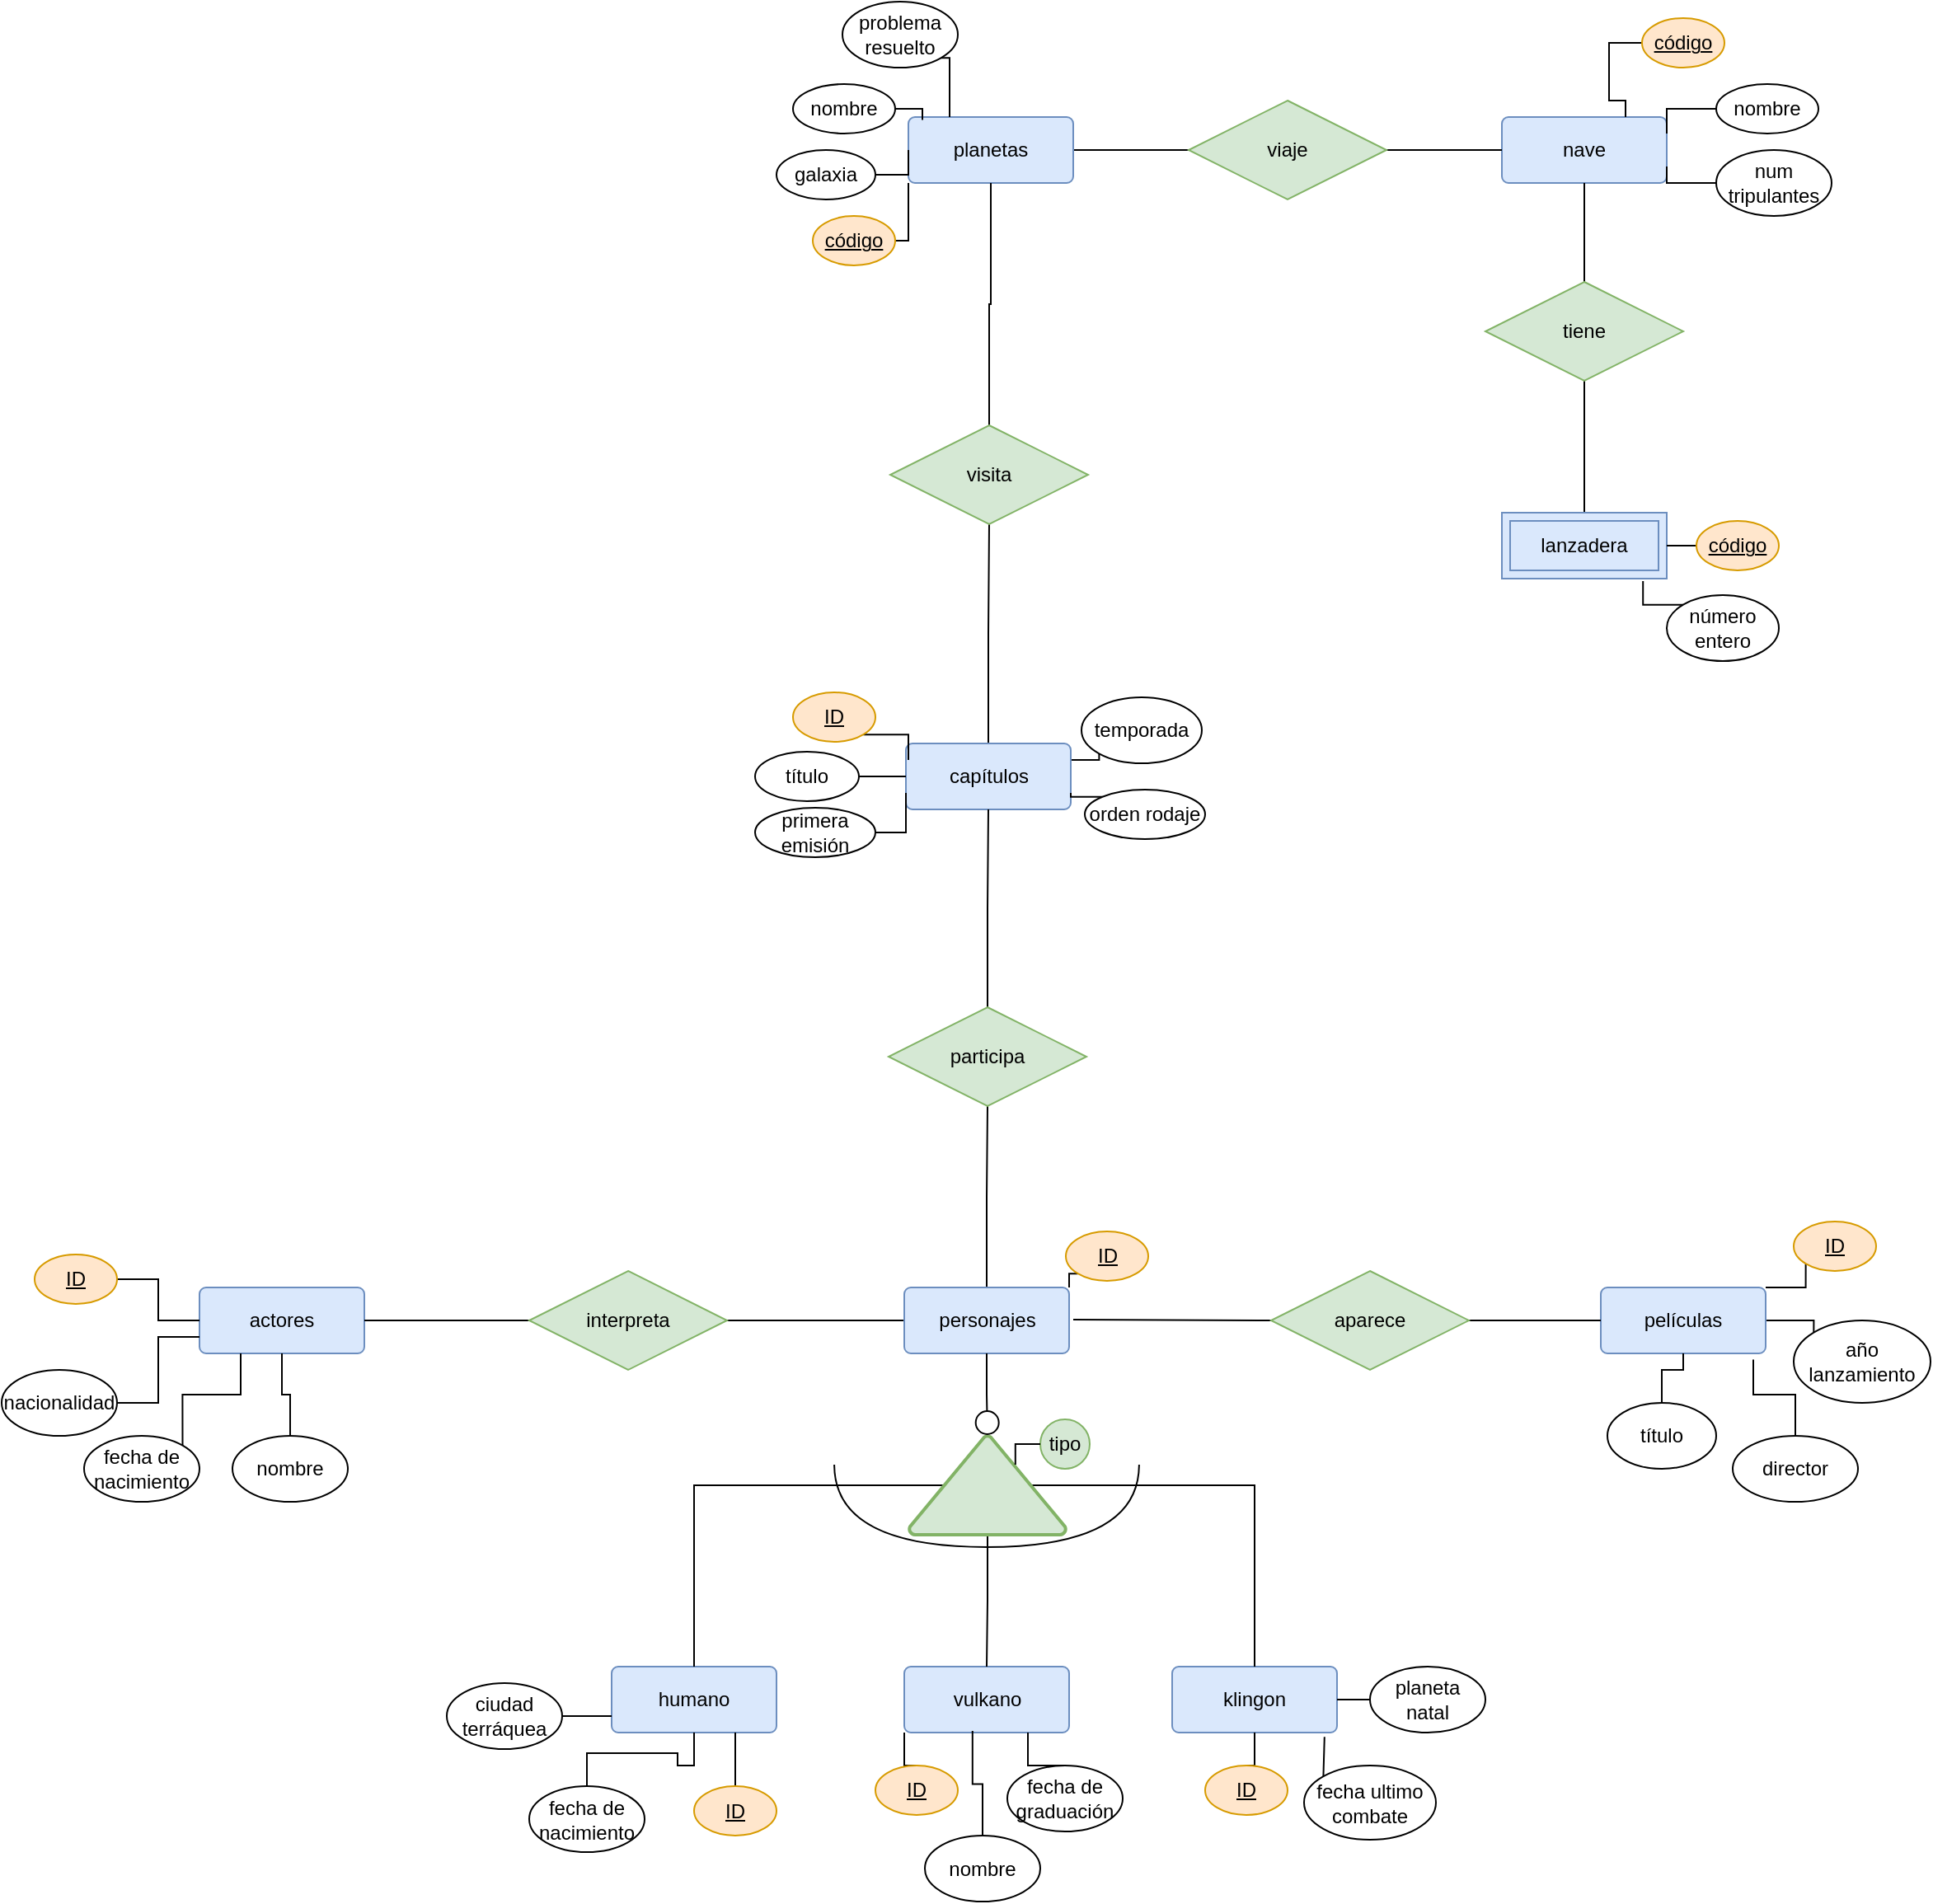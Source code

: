 <mxfile version="22.0.4" type="github">
  <diagram name="Página-1" id="jcxZJBVpxn200TFngyVI">
    <mxGraphModel dx="2577" dy="2061" grid="1" gridSize="10" guides="1" tooltips="1" connect="1" arrows="1" fold="1" page="1" pageScale="1" pageWidth="827" pageHeight="1169" math="0" shadow="0">
      <root>
        <mxCell id="0" />
        <mxCell id="1" parent="0" />
        <mxCell id="oYIXcsxwPsf1ZKh4rRwn-1" value="humano" style="rounded=1;arcSize=10;whiteSpace=wrap;html=1;align=center;fillColor=#dae8fc;strokeColor=#6c8ebf;" parent="1" vertex="1">
          <mxGeometry x="110" y="480" width="100" height="40" as="geometry" />
        </mxCell>
        <mxCell id="oYIXcsxwPsf1ZKh4rRwn-3" value="vulkano" style="rounded=1;arcSize=10;whiteSpace=wrap;html=1;align=center;fillColor=#dae8fc;strokeColor=#6c8ebf;" parent="1" vertex="1">
          <mxGeometry x="287.5" y="480" width="100" height="40" as="geometry" />
        </mxCell>
        <mxCell id="oYIXcsxwPsf1ZKh4rRwn-4" value="klingon" style="rounded=1;arcSize=10;whiteSpace=wrap;html=1;align=center;fillColor=#dae8fc;strokeColor=#6c8ebf;" parent="1" vertex="1">
          <mxGeometry x="450" y="480" width="100" height="40" as="geometry" />
        </mxCell>
        <mxCell id="w21d68cJpRMcP1cQmCNz-1" value="actores" style="rounded=1;arcSize=10;whiteSpace=wrap;html=1;align=center;fillColor=#dae8fc;strokeColor=#6c8ebf;" vertex="1" parent="1">
          <mxGeometry x="-140" y="250" width="100" height="40" as="geometry" />
        </mxCell>
        <mxCell id="w21d68cJpRMcP1cQmCNz-31" style="edgeStyle=orthogonalEdgeStyle;rounded=0;orthogonalLoop=1;jettySize=auto;html=1;exitX=0;exitY=0.5;exitDx=0;exitDy=0;entryX=1;entryY=0.5;entryDx=0;entryDy=0;endArrow=none;endFill=0;" edge="1" parent="1" source="w21d68cJpRMcP1cQmCNz-2" target="w21d68cJpRMcP1cQmCNz-17">
          <mxGeometry relative="1" as="geometry" />
        </mxCell>
        <mxCell id="w21d68cJpRMcP1cQmCNz-76" style="edgeStyle=orthogonalEdgeStyle;rounded=0;orthogonalLoop=1;jettySize=auto;html=1;exitX=0.5;exitY=0;exitDx=0;exitDy=0;entryX=0.5;entryY=1;entryDx=0;entryDy=0;endArrow=none;endFill=0;" edge="1" parent="1" source="w21d68cJpRMcP1cQmCNz-2" target="w21d68cJpRMcP1cQmCNz-19">
          <mxGeometry relative="1" as="geometry" />
        </mxCell>
        <mxCell id="w21d68cJpRMcP1cQmCNz-2" value="personajes" style="rounded=1;arcSize=10;whiteSpace=wrap;html=1;align=center;fillColor=#dae8fc;strokeColor=#6c8ebf;" vertex="1" parent="1">
          <mxGeometry x="287.5" y="250" width="100" height="40" as="geometry" />
        </mxCell>
        <mxCell id="w21d68cJpRMcP1cQmCNz-60" style="edgeStyle=orthogonalEdgeStyle;rounded=0;orthogonalLoop=1;jettySize=auto;html=1;exitX=1;exitY=0;exitDx=0;exitDy=0;entryX=0;entryY=1;entryDx=0;entryDy=0;endArrow=none;endFill=0;" edge="1" parent="1" source="w21d68cJpRMcP1cQmCNz-3" target="w21d68cJpRMcP1cQmCNz-56">
          <mxGeometry relative="1" as="geometry" />
        </mxCell>
        <mxCell id="w21d68cJpRMcP1cQmCNz-61" style="edgeStyle=orthogonalEdgeStyle;rounded=0;orthogonalLoop=1;jettySize=auto;html=1;exitX=1;exitY=0.5;exitDx=0;exitDy=0;entryX=0;entryY=0;entryDx=0;entryDy=0;endArrow=none;endFill=0;" edge="1" parent="1" source="w21d68cJpRMcP1cQmCNz-3" target="w21d68cJpRMcP1cQmCNz-57">
          <mxGeometry relative="1" as="geometry" />
        </mxCell>
        <mxCell id="w21d68cJpRMcP1cQmCNz-3" value="películas" style="rounded=1;arcSize=10;whiteSpace=wrap;html=1;align=center;fillColor=#dae8fc;strokeColor=#6c8ebf;" vertex="1" parent="1">
          <mxGeometry x="710" y="250" width="100" height="40" as="geometry" />
        </mxCell>
        <mxCell id="w21d68cJpRMcP1cQmCNz-74" style="edgeStyle=orthogonalEdgeStyle;rounded=0;orthogonalLoop=1;jettySize=auto;html=1;exitX=1;exitY=0.25;exitDx=0;exitDy=0;entryX=0;entryY=1;entryDx=0;entryDy=0;endArrow=none;endFill=0;" edge="1" parent="1" source="w21d68cJpRMcP1cQmCNz-4" target="w21d68cJpRMcP1cQmCNz-67">
          <mxGeometry relative="1" as="geometry" />
        </mxCell>
        <mxCell id="w21d68cJpRMcP1cQmCNz-87" style="edgeStyle=orthogonalEdgeStyle;rounded=0;orthogonalLoop=1;jettySize=auto;html=1;exitX=0.5;exitY=0;exitDx=0;exitDy=0;entryX=0.5;entryY=1;entryDx=0;entryDy=0;endArrow=none;endFill=0;" edge="1" parent="1" source="w21d68cJpRMcP1cQmCNz-4" target="w21d68cJpRMcP1cQmCNz-20">
          <mxGeometry relative="1" as="geometry" />
        </mxCell>
        <mxCell id="w21d68cJpRMcP1cQmCNz-4" value="capítulos" style="rounded=1;arcSize=10;whiteSpace=wrap;html=1;align=center;fillColor=#dae8fc;strokeColor=#6c8ebf;" vertex="1" parent="1">
          <mxGeometry x="288.5" y="-80" width="100" height="40" as="geometry" />
        </mxCell>
        <mxCell id="w21d68cJpRMcP1cQmCNz-96" style="edgeStyle=orthogonalEdgeStyle;rounded=0;orthogonalLoop=1;jettySize=auto;html=1;exitX=1;exitY=0.5;exitDx=0;exitDy=0;entryX=0;entryY=0.5;entryDx=0;entryDy=0;endArrow=none;endFill=0;" edge="1" parent="1" source="w21d68cJpRMcP1cQmCNz-5" target="w21d68cJpRMcP1cQmCNz-21">
          <mxGeometry relative="1" as="geometry" />
        </mxCell>
        <mxCell id="w21d68cJpRMcP1cQmCNz-5" value="planetas" style="rounded=1;arcSize=10;whiteSpace=wrap;html=1;align=center;fillColor=#dae8fc;strokeColor=#6c8ebf;" vertex="1" parent="1">
          <mxGeometry x="290" y="-460" width="100" height="40" as="geometry" />
        </mxCell>
        <mxCell id="w21d68cJpRMcP1cQmCNz-6" value="nave" style="rounded=1;arcSize=10;whiteSpace=wrap;html=1;align=center;fillColor=#dae8fc;strokeColor=#6c8ebf;" vertex="1" parent="1">
          <mxGeometry x="650" y="-460" width="100" height="40" as="geometry" />
        </mxCell>
        <mxCell id="w21d68cJpRMcP1cQmCNz-102" style="edgeStyle=orthogonalEdgeStyle;rounded=0;orthogonalLoop=1;jettySize=auto;html=1;exitX=0.5;exitY=0;exitDx=0;exitDy=0;entryX=0.5;entryY=1;entryDx=0;entryDy=0;endArrow=none;endFill=0;" edge="1" parent="1" source="w21d68cJpRMcP1cQmCNz-7" target="w21d68cJpRMcP1cQmCNz-22">
          <mxGeometry relative="1" as="geometry" />
        </mxCell>
        <mxCell id="w21d68cJpRMcP1cQmCNz-7" value="lanzadera" style="shape=ext;margin=3;double=1;whiteSpace=wrap;html=1;align=center;fillColor=#dae8fc;strokeColor=#6c8ebf;" vertex="1" parent="1">
          <mxGeometry x="650" y="-220" width="100" height="40" as="geometry" />
        </mxCell>
        <mxCell id="w21d68cJpRMcP1cQmCNz-10" style="edgeStyle=orthogonalEdgeStyle;rounded=0;orthogonalLoop=1;jettySize=auto;html=1;exitX=0.22;exitY=0.5;exitDx=0;exitDy=0;exitPerimeter=0;entryX=0.5;entryY=0;entryDx=0;entryDy=0;endArrow=none;endFill=0;" edge="1" parent="1" source="w21d68cJpRMcP1cQmCNz-8" target="oYIXcsxwPsf1ZKh4rRwn-1">
          <mxGeometry relative="1" as="geometry" />
        </mxCell>
        <mxCell id="w21d68cJpRMcP1cQmCNz-11" style="edgeStyle=orthogonalEdgeStyle;rounded=0;orthogonalLoop=1;jettySize=auto;html=1;exitX=0.78;exitY=0.5;exitDx=0;exitDy=0;exitPerimeter=0;entryX=0.5;entryY=0;entryDx=0;entryDy=0;endArrow=none;endFill=0;" edge="1" parent="1" source="w21d68cJpRMcP1cQmCNz-8" target="oYIXcsxwPsf1ZKh4rRwn-4">
          <mxGeometry relative="1" as="geometry" />
        </mxCell>
        <mxCell id="w21d68cJpRMcP1cQmCNz-12" style="edgeStyle=orthogonalEdgeStyle;rounded=0;orthogonalLoop=1;jettySize=auto;html=1;exitX=0.5;exitY=1;exitDx=0;exitDy=0;exitPerimeter=0;endArrow=none;endFill=0;" edge="1" parent="1" source="w21d68cJpRMcP1cQmCNz-8" target="oYIXcsxwPsf1ZKh4rRwn-3">
          <mxGeometry relative="1" as="geometry" />
        </mxCell>
        <mxCell id="w21d68cJpRMcP1cQmCNz-8" value="" style="strokeWidth=2;html=1;shape=mxgraph.flowchart.extract_or_measurement;whiteSpace=wrap;fillColor=#d5e8d4;strokeColor=#82b366;" vertex="1" parent="1">
          <mxGeometry x="290.5" y="340" width="95" height="60" as="geometry" />
        </mxCell>
        <mxCell id="w21d68cJpRMcP1cQmCNz-13" style="edgeStyle=orthogonalEdgeStyle;rounded=0;orthogonalLoop=1;jettySize=auto;html=1;exitX=0.5;exitY=1;exitDx=0;exitDy=0;entryX=0.5;entryY=0;entryDx=0;entryDy=0;entryPerimeter=0;endArrow=circle;endFill=0;" edge="1" parent="1" source="w21d68cJpRMcP1cQmCNz-2" target="w21d68cJpRMcP1cQmCNz-8">
          <mxGeometry relative="1" as="geometry" />
        </mxCell>
        <mxCell id="w21d68cJpRMcP1cQmCNz-14" value="tipo" style="ellipse;whiteSpace=wrap;html=1;aspect=fixed;fillColor=#d5e8d4;strokeColor=#82b366;" vertex="1" parent="1">
          <mxGeometry x="370" y="330" width="30" height="30" as="geometry" />
        </mxCell>
        <mxCell id="w21d68cJpRMcP1cQmCNz-15" style="edgeStyle=orthogonalEdgeStyle;rounded=0;orthogonalLoop=1;jettySize=auto;html=1;exitX=0;exitY=0.5;exitDx=0;exitDy=0;entryX=0.678;entryY=0.291;entryDx=0;entryDy=0;entryPerimeter=0;endArrow=none;endFill=0;" edge="1" parent="1" source="w21d68cJpRMcP1cQmCNz-14" target="w21d68cJpRMcP1cQmCNz-8">
          <mxGeometry relative="1" as="geometry" />
        </mxCell>
        <mxCell id="w21d68cJpRMcP1cQmCNz-16" value="" style="shape=requiredInterface;html=1;verticalLabelPosition=bottom;sketch=0;rotation=90;" vertex="1" parent="1">
          <mxGeometry x="312.5" y="290" width="50" height="184.89" as="geometry" />
        </mxCell>
        <mxCell id="w21d68cJpRMcP1cQmCNz-32" style="edgeStyle=orthogonalEdgeStyle;rounded=0;orthogonalLoop=1;jettySize=auto;html=1;exitX=0;exitY=0.5;exitDx=0;exitDy=0;entryX=1;entryY=0.5;entryDx=0;entryDy=0;endArrow=none;endFill=0;" edge="1" parent="1" source="w21d68cJpRMcP1cQmCNz-17" target="w21d68cJpRMcP1cQmCNz-1">
          <mxGeometry relative="1" as="geometry" />
        </mxCell>
        <mxCell id="w21d68cJpRMcP1cQmCNz-17" value="interpreta" style="shape=rhombus;perimeter=rhombusPerimeter;whiteSpace=wrap;html=1;align=center;fillColor=#d5e8d4;strokeColor=#82b366;" vertex="1" parent="1">
          <mxGeometry x="60" y="240" width="120" height="60" as="geometry" />
        </mxCell>
        <mxCell id="w21d68cJpRMcP1cQmCNz-64" style="edgeStyle=orthogonalEdgeStyle;rounded=0;orthogonalLoop=1;jettySize=auto;html=1;exitX=0;exitY=0.5;exitDx=0;exitDy=0;endArrow=none;endFill=0;" edge="1" parent="1" source="w21d68cJpRMcP1cQmCNz-18">
          <mxGeometry relative="1" as="geometry">
            <mxPoint x="390" y="269.5" as="targetPoint" />
          </mxGeometry>
        </mxCell>
        <mxCell id="w21d68cJpRMcP1cQmCNz-65" style="edgeStyle=orthogonalEdgeStyle;rounded=0;orthogonalLoop=1;jettySize=auto;html=1;exitX=1;exitY=0.5;exitDx=0;exitDy=0;entryX=0;entryY=0.5;entryDx=0;entryDy=0;endArrow=none;endFill=0;" edge="1" parent="1" source="w21d68cJpRMcP1cQmCNz-18" target="w21d68cJpRMcP1cQmCNz-3">
          <mxGeometry relative="1" as="geometry" />
        </mxCell>
        <mxCell id="w21d68cJpRMcP1cQmCNz-18" value="aparece" style="shape=rhombus;perimeter=rhombusPerimeter;whiteSpace=wrap;html=1;align=center;fillColor=#d5e8d4;strokeColor=#82b366;" vertex="1" parent="1">
          <mxGeometry x="510" y="240" width="120" height="60" as="geometry" />
        </mxCell>
        <mxCell id="w21d68cJpRMcP1cQmCNz-77" style="edgeStyle=orthogonalEdgeStyle;rounded=0;orthogonalLoop=1;jettySize=auto;html=1;exitX=0.5;exitY=0;exitDx=0;exitDy=0;endArrow=none;endFill=0;" edge="1" parent="1" source="w21d68cJpRMcP1cQmCNz-19" target="w21d68cJpRMcP1cQmCNz-4">
          <mxGeometry relative="1" as="geometry" />
        </mxCell>
        <mxCell id="w21d68cJpRMcP1cQmCNz-19" value="participa" style="shape=rhombus;perimeter=rhombusPerimeter;whiteSpace=wrap;html=1;align=center;fillColor=#d5e8d4;strokeColor=#82b366;" vertex="1" parent="1">
          <mxGeometry x="278" y="80" width="120" height="60" as="geometry" />
        </mxCell>
        <mxCell id="w21d68cJpRMcP1cQmCNz-89" style="edgeStyle=orthogonalEdgeStyle;rounded=0;orthogonalLoop=1;jettySize=auto;html=1;exitX=0.5;exitY=0;exitDx=0;exitDy=0;entryX=0.5;entryY=1;entryDx=0;entryDy=0;endArrow=none;endFill=0;" edge="1" parent="1" source="w21d68cJpRMcP1cQmCNz-20" target="w21d68cJpRMcP1cQmCNz-5">
          <mxGeometry relative="1" as="geometry" />
        </mxCell>
        <mxCell id="w21d68cJpRMcP1cQmCNz-20" value="visita" style="shape=rhombus;perimeter=rhombusPerimeter;whiteSpace=wrap;html=1;align=center;fillColor=#d5e8d4;strokeColor=#82b366;" vertex="1" parent="1">
          <mxGeometry x="279" y="-273" width="120" height="60" as="geometry" />
        </mxCell>
        <mxCell id="w21d68cJpRMcP1cQmCNz-97" style="edgeStyle=orthogonalEdgeStyle;rounded=0;orthogonalLoop=1;jettySize=auto;html=1;exitX=1;exitY=0.5;exitDx=0;exitDy=0;entryX=0;entryY=0.5;entryDx=0;entryDy=0;endArrow=none;endFill=0;" edge="1" parent="1" source="w21d68cJpRMcP1cQmCNz-21" target="w21d68cJpRMcP1cQmCNz-6">
          <mxGeometry relative="1" as="geometry" />
        </mxCell>
        <mxCell id="w21d68cJpRMcP1cQmCNz-21" value="viaje" style="shape=rhombus;perimeter=rhombusPerimeter;whiteSpace=wrap;html=1;align=center;fillColor=#d5e8d4;strokeColor=#82b366;" vertex="1" parent="1">
          <mxGeometry x="460" y="-470" width="120" height="60" as="geometry" />
        </mxCell>
        <mxCell id="w21d68cJpRMcP1cQmCNz-103" style="edgeStyle=orthogonalEdgeStyle;rounded=0;orthogonalLoop=1;jettySize=auto;html=1;exitX=0.5;exitY=0;exitDx=0;exitDy=0;entryX=0.5;entryY=1;entryDx=0;entryDy=0;endArrow=none;endFill=0;" edge="1" parent="1" source="w21d68cJpRMcP1cQmCNz-22" target="w21d68cJpRMcP1cQmCNz-6">
          <mxGeometry relative="1" as="geometry" />
        </mxCell>
        <mxCell id="w21d68cJpRMcP1cQmCNz-22" value="tiene" style="shape=rhombus;perimeter=rhombusPerimeter;whiteSpace=wrap;html=1;align=center;fillColor=#d5e8d4;strokeColor=#82b366;" vertex="1" parent="1">
          <mxGeometry x="640" y="-360" width="120" height="60" as="geometry" />
        </mxCell>
        <mxCell id="w21d68cJpRMcP1cQmCNz-27" style="edgeStyle=orthogonalEdgeStyle;rounded=0;orthogonalLoop=1;jettySize=auto;html=1;exitX=0.5;exitY=0;exitDx=0;exitDy=0;entryX=0.5;entryY=1;entryDx=0;entryDy=0;endArrow=none;endFill=0;" edge="1" parent="1" source="w21d68cJpRMcP1cQmCNz-23" target="w21d68cJpRMcP1cQmCNz-1">
          <mxGeometry relative="1" as="geometry" />
        </mxCell>
        <mxCell id="w21d68cJpRMcP1cQmCNz-23" value="nombre" style="ellipse;whiteSpace=wrap;html=1;align=center;" vertex="1" parent="1">
          <mxGeometry x="-120" y="340" width="70" height="40" as="geometry" />
        </mxCell>
        <mxCell id="w21d68cJpRMcP1cQmCNz-30" style="edgeStyle=orthogonalEdgeStyle;rounded=0;orthogonalLoop=1;jettySize=auto;html=1;exitX=1;exitY=0.5;exitDx=0;exitDy=0;endArrow=none;endFill=0;" edge="1" parent="1" source="w21d68cJpRMcP1cQmCNz-24" target="w21d68cJpRMcP1cQmCNz-1">
          <mxGeometry relative="1" as="geometry" />
        </mxCell>
        <mxCell id="w21d68cJpRMcP1cQmCNz-24" value="&lt;u&gt;ID&lt;/u&gt;" style="ellipse;whiteSpace=wrap;html=1;align=center;fillColor=#ffe6cc;strokeColor=#d79b00;" vertex="1" parent="1">
          <mxGeometry x="-240" y="230" width="50" height="30" as="geometry" />
        </mxCell>
        <mxCell id="w21d68cJpRMcP1cQmCNz-28" style="edgeStyle=orthogonalEdgeStyle;rounded=0;orthogonalLoop=1;jettySize=auto;html=1;exitX=1;exitY=0;exitDx=0;exitDy=0;entryX=0.25;entryY=1;entryDx=0;entryDy=0;endArrow=none;endFill=0;" edge="1" parent="1" source="w21d68cJpRMcP1cQmCNz-25" target="w21d68cJpRMcP1cQmCNz-1">
          <mxGeometry relative="1" as="geometry" />
        </mxCell>
        <mxCell id="w21d68cJpRMcP1cQmCNz-25" value="fecha de nacimiento" style="ellipse;whiteSpace=wrap;html=1;align=center;" vertex="1" parent="1">
          <mxGeometry x="-210" y="340" width="70" height="40" as="geometry" />
        </mxCell>
        <mxCell id="w21d68cJpRMcP1cQmCNz-29" style="edgeStyle=orthogonalEdgeStyle;rounded=0;orthogonalLoop=1;jettySize=auto;html=1;exitX=1;exitY=0.5;exitDx=0;exitDy=0;entryX=0;entryY=0.75;entryDx=0;entryDy=0;endArrow=none;endFill=0;" edge="1" parent="1" source="w21d68cJpRMcP1cQmCNz-26" target="w21d68cJpRMcP1cQmCNz-1">
          <mxGeometry relative="1" as="geometry" />
        </mxCell>
        <mxCell id="w21d68cJpRMcP1cQmCNz-26" value="nacionalidad" style="ellipse;whiteSpace=wrap;html=1;align=center;" vertex="1" parent="1">
          <mxGeometry x="-260" y="300" width="70" height="40" as="geometry" />
        </mxCell>
        <mxCell id="w21d68cJpRMcP1cQmCNz-44" style="edgeStyle=orthogonalEdgeStyle;rounded=0;orthogonalLoop=1;jettySize=auto;html=1;exitX=0.5;exitY=0;exitDx=0;exitDy=0;entryX=0.5;entryY=1;entryDx=0;entryDy=0;endArrow=none;endFill=0;" edge="1" parent="1" source="w21d68cJpRMcP1cQmCNz-33" target="oYIXcsxwPsf1ZKh4rRwn-1">
          <mxGeometry relative="1" as="geometry" />
        </mxCell>
        <mxCell id="w21d68cJpRMcP1cQmCNz-33" value="fecha de nacimiento" style="ellipse;whiteSpace=wrap;html=1;align=center;" vertex="1" parent="1">
          <mxGeometry x="60" y="552.5" width="70" height="40" as="geometry" />
        </mxCell>
        <mxCell id="w21d68cJpRMcP1cQmCNz-43" style="edgeStyle=orthogonalEdgeStyle;rounded=0;orthogonalLoop=1;jettySize=auto;html=1;exitX=0.5;exitY=0;exitDx=0;exitDy=0;entryX=0.75;entryY=1;entryDx=0;entryDy=0;endArrow=none;endFill=0;" edge="1" parent="1" source="w21d68cJpRMcP1cQmCNz-35" target="oYIXcsxwPsf1ZKh4rRwn-1">
          <mxGeometry relative="1" as="geometry" />
        </mxCell>
        <mxCell id="w21d68cJpRMcP1cQmCNz-35" value="&lt;u&gt;ID&lt;/u&gt;" style="ellipse;whiteSpace=wrap;html=1;align=center;fillColor=#ffe6cc;strokeColor=#d79b00;" vertex="1" parent="1">
          <mxGeometry x="160" y="552.5" width="50" height="30" as="geometry" />
        </mxCell>
        <mxCell id="w21d68cJpRMcP1cQmCNz-45" style="edgeStyle=orthogonalEdgeStyle;rounded=0;orthogonalLoop=1;jettySize=auto;html=1;exitX=1;exitY=0.5;exitDx=0;exitDy=0;entryX=0;entryY=0.75;entryDx=0;entryDy=0;endArrow=none;endFill=0;" edge="1" parent="1" source="w21d68cJpRMcP1cQmCNz-36" target="oYIXcsxwPsf1ZKh4rRwn-1">
          <mxGeometry relative="1" as="geometry" />
        </mxCell>
        <mxCell id="w21d68cJpRMcP1cQmCNz-36" value="ciudad terráquea" style="ellipse;whiteSpace=wrap;html=1;align=center;" vertex="1" parent="1">
          <mxGeometry x="10" y="490" width="70" height="40" as="geometry" />
        </mxCell>
        <mxCell id="w21d68cJpRMcP1cQmCNz-37" value="nombre" style="ellipse;whiteSpace=wrap;html=1;align=center;" vertex="1" parent="1">
          <mxGeometry x="300" y="582.5" width="70" height="40" as="geometry" />
        </mxCell>
        <mxCell id="w21d68cJpRMcP1cQmCNz-48" style="edgeStyle=orthogonalEdgeStyle;rounded=0;orthogonalLoop=1;jettySize=auto;html=1;exitX=0.5;exitY=0;exitDx=0;exitDy=0;entryX=0.75;entryY=1;entryDx=0;entryDy=0;endArrow=none;endFill=0;" edge="1" parent="1" source="w21d68cJpRMcP1cQmCNz-38" target="oYIXcsxwPsf1ZKh4rRwn-3">
          <mxGeometry relative="1" as="geometry" />
        </mxCell>
        <mxCell id="w21d68cJpRMcP1cQmCNz-38" value="fecha de graduación" style="ellipse;whiteSpace=wrap;html=1;align=center;" vertex="1" parent="1">
          <mxGeometry x="350" y="540" width="70" height="40" as="geometry" />
        </mxCell>
        <mxCell id="w21d68cJpRMcP1cQmCNz-46" style="edgeStyle=orthogonalEdgeStyle;rounded=0;orthogonalLoop=1;jettySize=auto;html=1;exitX=0.5;exitY=0;exitDx=0;exitDy=0;entryX=0;entryY=1;entryDx=0;entryDy=0;endArrow=none;endFill=0;" edge="1" parent="1" source="w21d68cJpRMcP1cQmCNz-39" target="oYIXcsxwPsf1ZKh4rRwn-3">
          <mxGeometry relative="1" as="geometry" />
        </mxCell>
        <mxCell id="w21d68cJpRMcP1cQmCNz-39" value="&lt;u&gt;ID&lt;/u&gt;" style="ellipse;whiteSpace=wrap;html=1;align=center;fillColor=#ffe6cc;strokeColor=#d79b00;" vertex="1" parent="1">
          <mxGeometry x="270" y="540" width="50" height="30" as="geometry" />
        </mxCell>
        <mxCell id="w21d68cJpRMcP1cQmCNz-49" style="edgeStyle=orthogonalEdgeStyle;rounded=0;orthogonalLoop=1;jettySize=auto;html=1;exitX=0.5;exitY=0;exitDx=0;exitDy=0;entryX=0.5;entryY=1;entryDx=0;entryDy=0;endArrow=none;endFill=0;" edge="1" parent="1" source="w21d68cJpRMcP1cQmCNz-40" target="oYIXcsxwPsf1ZKh4rRwn-4">
          <mxGeometry relative="1" as="geometry" />
        </mxCell>
        <mxCell id="w21d68cJpRMcP1cQmCNz-40" value="&lt;u&gt;ID&lt;/u&gt;" style="ellipse;whiteSpace=wrap;html=1;align=center;fillColor=#ffe6cc;strokeColor=#d79b00;" vertex="1" parent="1">
          <mxGeometry x="470" y="540" width="50" height="30" as="geometry" />
        </mxCell>
        <mxCell id="w21d68cJpRMcP1cQmCNz-51" style="edgeStyle=orthogonalEdgeStyle;rounded=0;orthogonalLoop=1;jettySize=auto;html=1;exitX=0;exitY=0.5;exitDx=0;exitDy=0;entryX=1;entryY=0.5;entryDx=0;entryDy=0;endArrow=none;endFill=0;" edge="1" parent="1" source="w21d68cJpRMcP1cQmCNz-41" target="oYIXcsxwPsf1ZKh4rRwn-4">
          <mxGeometry relative="1" as="geometry" />
        </mxCell>
        <mxCell id="w21d68cJpRMcP1cQmCNz-41" value="planeta natal" style="ellipse;whiteSpace=wrap;html=1;align=center;" vertex="1" parent="1">
          <mxGeometry x="570" y="480" width="70" height="40" as="geometry" />
        </mxCell>
        <mxCell id="w21d68cJpRMcP1cQmCNz-42" value="fecha ultimo combate" style="ellipse;whiteSpace=wrap;html=1;align=center;" vertex="1" parent="1">
          <mxGeometry x="530" y="540" width="80" height="45" as="geometry" />
        </mxCell>
        <mxCell id="w21d68cJpRMcP1cQmCNz-47" style="edgeStyle=orthogonalEdgeStyle;rounded=0;orthogonalLoop=1;jettySize=auto;html=1;exitX=0.5;exitY=0;exitDx=0;exitDy=0;entryX=0.414;entryY=0.974;entryDx=0;entryDy=0;entryPerimeter=0;endArrow=none;endFill=0;" edge="1" parent="1" source="w21d68cJpRMcP1cQmCNz-37" target="oYIXcsxwPsf1ZKh4rRwn-3">
          <mxGeometry relative="1" as="geometry" />
        </mxCell>
        <mxCell id="w21d68cJpRMcP1cQmCNz-50" style="edgeStyle=orthogonalEdgeStyle;rounded=0;orthogonalLoop=1;jettySize=auto;html=1;exitX=0;exitY=0;exitDx=0;exitDy=0;entryX=0.924;entryY=1.065;entryDx=0;entryDy=0;entryPerimeter=0;endArrow=none;endFill=0;" edge="1" parent="1" source="w21d68cJpRMcP1cQmCNz-42" target="oYIXcsxwPsf1ZKh4rRwn-4">
          <mxGeometry relative="1" as="geometry" />
        </mxCell>
        <mxCell id="w21d68cJpRMcP1cQmCNz-53" style="edgeStyle=orthogonalEdgeStyle;rounded=0;orthogonalLoop=1;jettySize=auto;html=1;exitX=0;exitY=1;exitDx=0;exitDy=0;entryX=1;entryY=0;entryDx=0;entryDy=0;endArrow=none;endFill=0;" edge="1" parent="1" source="w21d68cJpRMcP1cQmCNz-52" target="w21d68cJpRMcP1cQmCNz-2">
          <mxGeometry relative="1" as="geometry" />
        </mxCell>
        <mxCell id="w21d68cJpRMcP1cQmCNz-52" value="&lt;u&gt;ID&lt;/u&gt;" style="ellipse;whiteSpace=wrap;html=1;align=center;fillColor=#ffe6cc;strokeColor=#d79b00;" vertex="1" parent="1">
          <mxGeometry x="385.5" y="216" width="50" height="30" as="geometry" />
        </mxCell>
        <mxCell id="w21d68cJpRMcP1cQmCNz-56" value="&lt;u&gt;ID&lt;/u&gt;" style="ellipse;whiteSpace=wrap;html=1;align=center;fillColor=#ffe6cc;strokeColor=#d79b00;" vertex="1" parent="1">
          <mxGeometry x="827" y="210" width="50" height="30" as="geometry" />
        </mxCell>
        <mxCell id="w21d68cJpRMcP1cQmCNz-57" value="año lanzamiento" style="ellipse;whiteSpace=wrap;html=1;align=center;" vertex="1" parent="1">
          <mxGeometry x="827" y="270" width="83" height="50" as="geometry" />
        </mxCell>
        <mxCell id="w21d68cJpRMcP1cQmCNz-63" style="edgeStyle=orthogonalEdgeStyle;rounded=0;orthogonalLoop=1;jettySize=auto;html=1;exitX=0.5;exitY=0;exitDx=0;exitDy=0;endArrow=none;endFill=0;" edge="1" parent="1" source="w21d68cJpRMcP1cQmCNz-58" target="w21d68cJpRMcP1cQmCNz-3">
          <mxGeometry relative="1" as="geometry" />
        </mxCell>
        <mxCell id="w21d68cJpRMcP1cQmCNz-58" value="título" style="ellipse;whiteSpace=wrap;html=1;align=center;" vertex="1" parent="1">
          <mxGeometry x="714" y="320" width="66" height="40" as="geometry" />
        </mxCell>
        <mxCell id="w21d68cJpRMcP1cQmCNz-59" value="director" style="ellipse;whiteSpace=wrap;html=1;align=center;" vertex="1" parent="1">
          <mxGeometry x="790" y="340" width="76" height="40" as="geometry" />
        </mxCell>
        <mxCell id="w21d68cJpRMcP1cQmCNz-62" style="edgeStyle=orthogonalEdgeStyle;rounded=0;orthogonalLoop=1;jettySize=auto;html=1;exitX=0.5;exitY=0;exitDx=0;exitDy=0;entryX=0.925;entryY=1.095;entryDx=0;entryDy=0;entryPerimeter=0;endArrow=none;endFill=0;" edge="1" parent="1" source="w21d68cJpRMcP1cQmCNz-59" target="w21d68cJpRMcP1cQmCNz-3">
          <mxGeometry relative="1" as="geometry" />
        </mxCell>
        <mxCell id="w21d68cJpRMcP1cQmCNz-73" style="edgeStyle=orthogonalEdgeStyle;rounded=0;orthogonalLoop=1;jettySize=auto;html=1;exitX=1;exitY=1;exitDx=0;exitDy=0;endArrow=none;endFill=0;" edge="1" parent="1" source="w21d68cJpRMcP1cQmCNz-66">
          <mxGeometry relative="1" as="geometry">
            <mxPoint x="290" y="-70" as="targetPoint" />
          </mxGeometry>
        </mxCell>
        <mxCell id="w21d68cJpRMcP1cQmCNz-66" value="&lt;u&gt;ID&lt;/u&gt;" style="ellipse;whiteSpace=wrap;html=1;align=center;fillColor=#ffe6cc;strokeColor=#d79b00;" vertex="1" parent="1">
          <mxGeometry x="220" y="-111" width="50" height="30" as="geometry" />
        </mxCell>
        <mxCell id="w21d68cJpRMcP1cQmCNz-67" value="temporada" style="ellipse;whiteSpace=wrap;html=1;align=center;" vertex="1" parent="1">
          <mxGeometry x="395" y="-108" width="73" height="40" as="geometry" />
        </mxCell>
        <mxCell id="w21d68cJpRMcP1cQmCNz-72" style="edgeStyle=orthogonalEdgeStyle;rounded=0;orthogonalLoop=1;jettySize=auto;html=1;exitX=1;exitY=0.5;exitDx=0;exitDy=0;endArrow=none;endFill=0;" edge="1" parent="1" source="w21d68cJpRMcP1cQmCNz-68" target="w21d68cJpRMcP1cQmCNz-4">
          <mxGeometry relative="1" as="geometry" />
        </mxCell>
        <mxCell id="w21d68cJpRMcP1cQmCNz-68" value="título" style="ellipse;whiteSpace=wrap;html=1;align=center;" vertex="1" parent="1">
          <mxGeometry x="197" y="-75" width="63" height="30" as="geometry" />
        </mxCell>
        <mxCell id="w21d68cJpRMcP1cQmCNz-75" style="edgeStyle=orthogonalEdgeStyle;rounded=0;orthogonalLoop=1;jettySize=auto;html=1;exitX=0;exitY=0;exitDx=0;exitDy=0;entryX=1;entryY=0.75;entryDx=0;entryDy=0;endArrow=none;endFill=0;" edge="1" parent="1" source="w21d68cJpRMcP1cQmCNz-69" target="w21d68cJpRMcP1cQmCNz-4">
          <mxGeometry relative="1" as="geometry" />
        </mxCell>
        <mxCell id="w21d68cJpRMcP1cQmCNz-69" value="orden rodaje" style="ellipse;whiteSpace=wrap;html=1;align=center;" vertex="1" parent="1">
          <mxGeometry x="397" y="-52" width="73" height="30" as="geometry" />
        </mxCell>
        <mxCell id="w21d68cJpRMcP1cQmCNz-71" style="edgeStyle=orthogonalEdgeStyle;rounded=0;orthogonalLoop=1;jettySize=auto;html=1;exitX=1;exitY=0.5;exitDx=0;exitDy=0;entryX=0;entryY=0.75;entryDx=0;entryDy=0;endArrow=none;endFill=0;" edge="1" parent="1" source="w21d68cJpRMcP1cQmCNz-70" target="w21d68cJpRMcP1cQmCNz-4">
          <mxGeometry relative="1" as="geometry" />
        </mxCell>
        <mxCell id="w21d68cJpRMcP1cQmCNz-70" value="primera emisión" style="ellipse;whiteSpace=wrap;html=1;align=center;" vertex="1" parent="1">
          <mxGeometry x="197" y="-41" width="73" height="30" as="geometry" />
        </mxCell>
        <mxCell id="w21d68cJpRMcP1cQmCNz-86" style="edgeStyle=orthogonalEdgeStyle;rounded=0;orthogonalLoop=1;jettySize=auto;html=1;exitX=1;exitY=0.5;exitDx=0;exitDy=0;endArrow=none;endFill=0;" edge="1" parent="1" source="w21d68cJpRMcP1cQmCNz-78">
          <mxGeometry relative="1" as="geometry">
            <mxPoint x="290" y="-420" as="targetPoint" />
          </mxGeometry>
        </mxCell>
        <mxCell id="w21d68cJpRMcP1cQmCNz-78" value="&lt;u&gt;código&lt;/u&gt;" style="ellipse;whiteSpace=wrap;html=1;align=center;fillColor=#ffe6cc;strokeColor=#d79b00;" vertex="1" parent="1">
          <mxGeometry x="232" y="-400" width="50" height="30" as="geometry" />
        </mxCell>
        <mxCell id="w21d68cJpRMcP1cQmCNz-79" value="nombre" style="ellipse;whiteSpace=wrap;html=1;align=center;" vertex="1" parent="1">
          <mxGeometry x="220" y="-480" width="62" height="30" as="geometry" />
        </mxCell>
        <mxCell id="w21d68cJpRMcP1cQmCNz-85" style="edgeStyle=orthogonalEdgeStyle;rounded=0;orthogonalLoop=1;jettySize=auto;html=1;exitX=1;exitY=0.5;exitDx=0;exitDy=0;entryX=0;entryY=0.5;entryDx=0;entryDy=0;endArrow=none;endFill=0;" edge="1" parent="1" source="w21d68cJpRMcP1cQmCNz-80" target="w21d68cJpRMcP1cQmCNz-5">
          <mxGeometry relative="1" as="geometry" />
        </mxCell>
        <mxCell id="w21d68cJpRMcP1cQmCNz-80" value="galaxia" style="ellipse;whiteSpace=wrap;html=1;align=center;" vertex="1" parent="1">
          <mxGeometry x="210" y="-440" width="60" height="30" as="geometry" />
        </mxCell>
        <mxCell id="w21d68cJpRMcP1cQmCNz-83" style="edgeStyle=orthogonalEdgeStyle;rounded=0;orthogonalLoop=1;jettySize=auto;html=1;exitX=1;exitY=1;exitDx=0;exitDy=0;entryX=0.25;entryY=0;entryDx=0;entryDy=0;endArrow=none;endFill=0;" edge="1" parent="1" source="w21d68cJpRMcP1cQmCNz-81" target="w21d68cJpRMcP1cQmCNz-5">
          <mxGeometry relative="1" as="geometry" />
        </mxCell>
        <mxCell id="w21d68cJpRMcP1cQmCNz-81" value="problema resuelto" style="ellipse;whiteSpace=wrap;html=1;align=center;" vertex="1" parent="1">
          <mxGeometry x="250" y="-530" width="70" height="40" as="geometry" />
        </mxCell>
        <mxCell id="w21d68cJpRMcP1cQmCNz-84" style="edgeStyle=orthogonalEdgeStyle;rounded=0;orthogonalLoop=1;jettySize=auto;html=1;exitX=1;exitY=0.5;exitDx=0;exitDy=0;entryX=0.085;entryY=0.044;entryDx=0;entryDy=0;entryPerimeter=0;endArrow=none;endFill=0;" edge="1" parent="1" source="w21d68cJpRMcP1cQmCNz-79" target="w21d68cJpRMcP1cQmCNz-5">
          <mxGeometry relative="1" as="geometry" />
        </mxCell>
        <mxCell id="w21d68cJpRMcP1cQmCNz-93" style="edgeStyle=orthogonalEdgeStyle;rounded=0;orthogonalLoop=1;jettySize=auto;html=1;exitX=0;exitY=0.5;exitDx=0;exitDy=0;entryX=0.75;entryY=0;entryDx=0;entryDy=0;endArrow=none;endFill=0;" edge="1" parent="1" source="w21d68cJpRMcP1cQmCNz-90" target="w21d68cJpRMcP1cQmCNz-6">
          <mxGeometry relative="1" as="geometry" />
        </mxCell>
        <mxCell id="w21d68cJpRMcP1cQmCNz-90" value="&lt;u&gt;código&lt;/u&gt;" style="ellipse;whiteSpace=wrap;html=1;align=center;fillColor=#ffe6cc;strokeColor=#d79b00;" vertex="1" parent="1">
          <mxGeometry x="735" y="-520" width="50" height="30" as="geometry" />
        </mxCell>
        <mxCell id="w21d68cJpRMcP1cQmCNz-94" style="edgeStyle=orthogonalEdgeStyle;rounded=0;orthogonalLoop=1;jettySize=auto;html=1;exitX=0;exitY=0.5;exitDx=0;exitDy=0;entryX=1;entryY=0.25;entryDx=0;entryDy=0;endArrow=none;endFill=0;" edge="1" parent="1" source="w21d68cJpRMcP1cQmCNz-91" target="w21d68cJpRMcP1cQmCNz-6">
          <mxGeometry relative="1" as="geometry" />
        </mxCell>
        <mxCell id="w21d68cJpRMcP1cQmCNz-91" value="nombre" style="ellipse;whiteSpace=wrap;html=1;align=center;" vertex="1" parent="1">
          <mxGeometry x="780" y="-480" width="62" height="30" as="geometry" />
        </mxCell>
        <mxCell id="w21d68cJpRMcP1cQmCNz-95" style="edgeStyle=orthogonalEdgeStyle;rounded=0;orthogonalLoop=1;jettySize=auto;html=1;exitX=0;exitY=0.5;exitDx=0;exitDy=0;entryX=1;entryY=0.75;entryDx=0;entryDy=0;endArrow=none;endFill=0;" edge="1" parent="1" source="w21d68cJpRMcP1cQmCNz-92" target="w21d68cJpRMcP1cQmCNz-6">
          <mxGeometry relative="1" as="geometry" />
        </mxCell>
        <mxCell id="w21d68cJpRMcP1cQmCNz-92" value="num tripulantes" style="ellipse;whiteSpace=wrap;html=1;align=center;" vertex="1" parent="1">
          <mxGeometry x="780" y="-440" width="70" height="40" as="geometry" />
        </mxCell>
        <mxCell id="w21d68cJpRMcP1cQmCNz-98" value="número entero" style="ellipse;whiteSpace=wrap;html=1;align=center;" vertex="1" parent="1">
          <mxGeometry x="750" y="-170" width="68" height="40" as="geometry" />
        </mxCell>
        <mxCell id="w21d68cJpRMcP1cQmCNz-100" style="edgeStyle=orthogonalEdgeStyle;rounded=0;orthogonalLoop=1;jettySize=auto;html=1;exitX=0;exitY=0.5;exitDx=0;exitDy=0;entryX=1;entryY=0.5;entryDx=0;entryDy=0;endArrow=none;endFill=0;" edge="1" parent="1" source="w21d68cJpRMcP1cQmCNz-99" target="w21d68cJpRMcP1cQmCNz-7">
          <mxGeometry relative="1" as="geometry" />
        </mxCell>
        <mxCell id="w21d68cJpRMcP1cQmCNz-99" value="&lt;u&gt;código&lt;/u&gt;" style="ellipse;whiteSpace=wrap;html=1;align=center;fillColor=#ffe6cc;strokeColor=#d79b00;" vertex="1" parent="1">
          <mxGeometry x="768" y="-215" width="50" height="30" as="geometry" />
        </mxCell>
        <mxCell id="w21d68cJpRMcP1cQmCNz-101" style="edgeStyle=orthogonalEdgeStyle;rounded=0;orthogonalLoop=1;jettySize=auto;html=1;exitX=0;exitY=0;exitDx=0;exitDy=0;entryX=0.856;entryY=1.038;entryDx=0;entryDy=0;entryPerimeter=0;endArrow=none;endFill=0;" edge="1" parent="1" source="w21d68cJpRMcP1cQmCNz-98" target="w21d68cJpRMcP1cQmCNz-7">
          <mxGeometry relative="1" as="geometry" />
        </mxCell>
      </root>
    </mxGraphModel>
  </diagram>
</mxfile>
